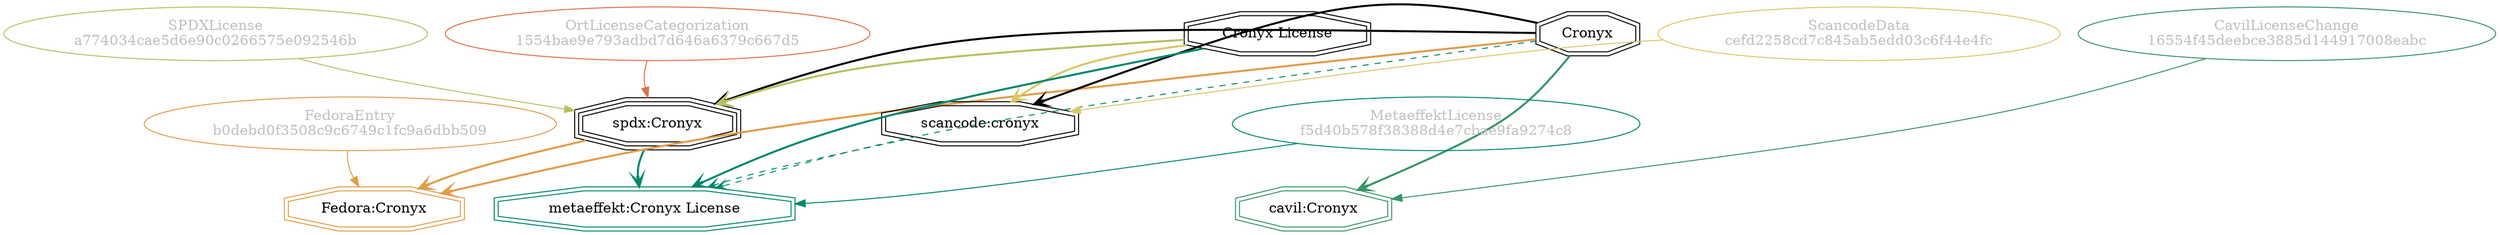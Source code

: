 strict digraph {
    node [shape=box];
    graph [splines=curved];
    1409 [label="SPDXLicense\na774034cae5d6e90c0266575e092546b"
         ,fontcolor=gray
         ,color="#b8bf62"
         ,fillcolor="beige;1"
         ,shape=ellipse];
    1410 [label="spdx:Cronyx"
         ,shape=tripleoctagon];
    1411 [label=Cronyx
         ,shape=doubleoctagon];
    1412 [label="Cronyx License"
         ,shape=doubleoctagon];
    6276 [label="FedoraEntry\nb0debd0f3508c9c6749c1fc9a6dbb509"
         ,fontcolor=gray
         ,color="#e09d4b"
         ,fillcolor="beige;1"
         ,shape=ellipse];
    6277 [label="Fedora:Cronyx"
         ,color="#e09d4b"
         ,shape=doubleoctagon];
    14306 [label="ScancodeData\ncefd2258cd7c845ab5edd03c6f44e4fc"
          ,fontcolor=gray
          ,color="#dac767"
          ,fillcolor="beige;1"
          ,shape=ellipse];
    14307 [label="scancode:cronyx"
          ,shape=doubleoctagon];
    28649 [label="OrtLicenseCategorization\n1554bae9e793adbd7d646a6379c667d5"
          ,fontcolor=gray
          ,color="#e06f45"
          ,fillcolor="beige;1"
          ,shape=ellipse];
    36716 [label="CavilLicenseChange\n16554f45deebce3885d144917008eabc"
          ,fontcolor=gray
          ,color="#379469"
          ,fillcolor="beige;1"
          ,shape=ellipse];
    36717 [label="cavil:Cronyx"
          ,color="#379469"
          ,shape=doubleoctagon];
    40001 [label="MetaeffektLicense\nf5d40b578f38388d4e7cbae9fa9274c8"
          ,fontcolor=gray
          ,color="#00876c"
          ,fillcolor="beige;1"
          ,shape=ellipse];
    40002 [label="metaeffekt:Cronyx License"
          ,color="#00876c"
          ,shape=doubleoctagon];
    1409 -> 1410 [weight=0.5
                 ,color="#b8bf62"];
    1410 -> 6277 [style=bold
                 ,arrowhead=vee
                 ,weight=0.7
                 ,color="#e09d4b"];
    1410 -> 40002 [style=bold
                  ,arrowhead=vee
                  ,weight=0.7
                  ,color="#00876c"];
    1411 -> 1410 [style=bold
                 ,arrowhead=vee
                 ,weight=0.7];
    1411 -> 6277 [style=bold
                 ,arrowhead=vee
                 ,weight=0.7
                 ,color="#e09d4b"];
    1411 -> 14307 [style=bold
                  ,arrowhead=vee
                  ,weight=0.7];
    1411 -> 36717 [style=bold
                  ,arrowhead=vee
                  ,weight=0.7
                  ,color="#379469"];
    1411 -> 36717 [style=bold
                  ,arrowhead=vee
                  ,weight=0.7
                  ,color="#379469"];
    1411 -> 40002 [style=dashed
                  ,arrowhead=vee
                  ,weight=0.5
                  ,color="#00876c"];
    1412 -> 1410 [style=bold
                 ,arrowhead=vee
                 ,weight=0.7
                 ,color="#b8bf62"];
    1412 -> 14307 [style=bold
                  ,arrowhead=vee
                  ,weight=0.7
                  ,color="#dac767"];
    1412 -> 40002 [style=bold
                  ,arrowhead=vee
                  ,weight=0.7
                  ,color="#00876c"];
    1412 -> 40002 [style=bold
                  ,arrowhead=vee
                  ,weight=0.7
                  ,color="#00876c"];
    6276 -> 6277 [weight=0.5
                 ,color="#e09d4b"];
    14306 -> 14307 [weight=0.5
                   ,color="#dac767"];
    14307 -> 40002 [style=dashed
                   ,arrowhead=vee
                   ,weight=0.5
                   ,color="#00876c"];
    28649 -> 1410 [weight=0.5
                  ,color="#e06f45"];
    36716 -> 36717 [weight=0.5
                   ,color="#379469"];
    40001 -> 40002 [weight=0.5
                   ,color="#00876c"];
}
